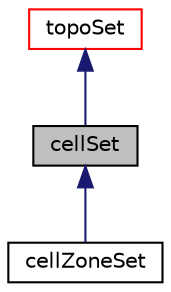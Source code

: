 digraph "cellSet"
{
  bgcolor="transparent";
  edge [fontname="Helvetica",fontsize="10",labelfontname="Helvetica",labelfontsize="10"];
  node [fontname="Helvetica",fontsize="10",shape=record];
  Node0 [label="cellSet",height=0.2,width=0.4,color="black", fillcolor="grey75", style="filled", fontcolor="black"];
  Node1 -> Node0 [dir="back",color="midnightblue",fontsize="10",style="solid",fontname="Helvetica"];
  Node1 [label="topoSet",height=0.2,width=0.4,color="red",URL="$a26597.html",tooltip="General set of labels of mesh quantity (points, cells, faces). "];
  Node0 -> Node10 [dir="back",color="midnightblue",fontsize="10",style="solid",fontname="Helvetica"];
  Node10 [label="cellZoneSet",height=0.2,width=0.4,color="black",URL="$a26577.html",tooltip="Like cellSet but updates cellZone when writing. "];
}
